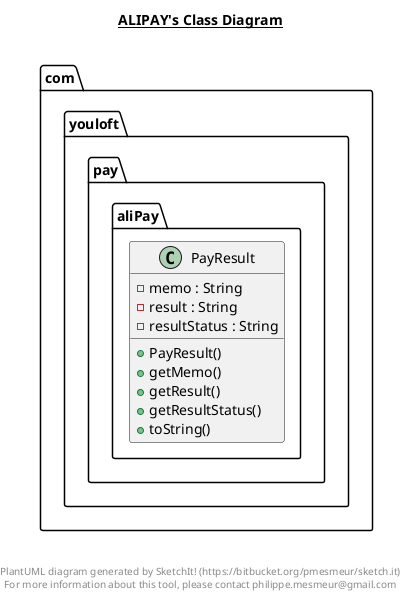 @startuml

title __ALIPAY's Class Diagram__\n

class com.youloft.pay.aliPay.PayResult {
           - memo : String
           - result : String
           - resultStatus : String
           + PayResult()
           + getMemo()
           + getResult()
           + getResultStatus()
           + toString()
       }
  



right footer


PlantUML diagram generated by SketchIt! (https://bitbucket.org/pmesmeur/sketch.it)
For more information about this tool, please contact philippe.mesmeur@gmail.com
endfooter

@enduml
